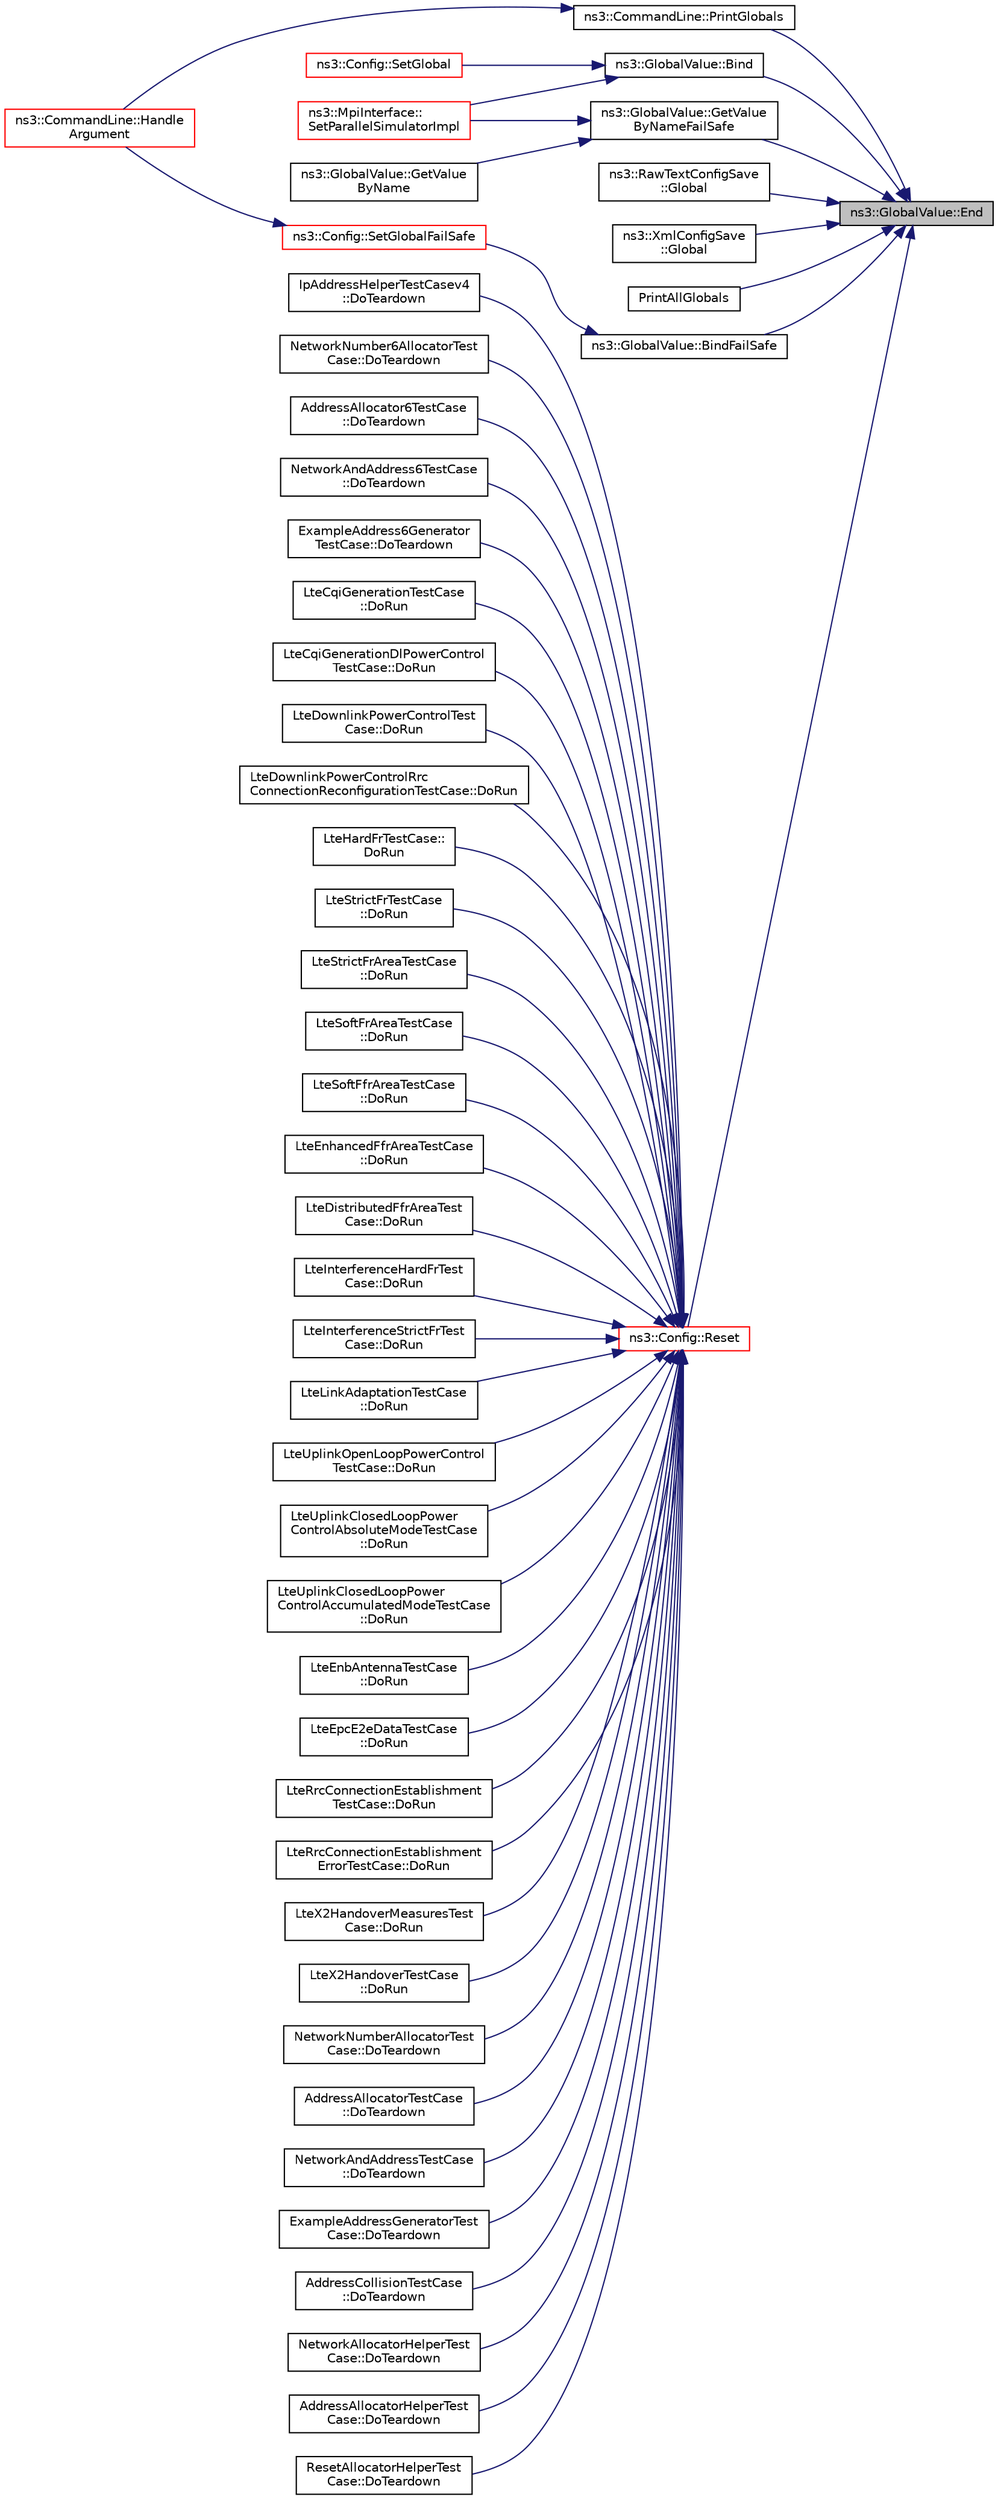 digraph "ns3::GlobalValue::End"
{
 // LATEX_PDF_SIZE
  edge [fontname="Helvetica",fontsize="10",labelfontname="Helvetica",labelfontsize="10"];
  node [fontname="Helvetica",fontsize="10",shape=record];
  rankdir="RL";
  Node1 [label="ns3::GlobalValue::End",height=0.2,width=0.4,color="black", fillcolor="grey75", style="filled", fontcolor="black",tooltip="The End iterator."];
  Node1 -> Node2 [dir="back",color="midnightblue",fontsize="10",style="solid",fontname="Helvetica"];
  Node2 [label="ns3::GlobalValue::Bind",height=0.2,width=0.4,color="black", fillcolor="white", style="filled",URL="$classns3_1_1_global_value.html#a4fe56773b98d1047cd50e974256fd14a",tooltip="Iterate over the set of GlobalValues until a matching name is found and then set its value with Globa..."];
  Node2 -> Node3 [dir="back",color="midnightblue",fontsize="10",style="solid",fontname="Helvetica"];
  Node3 [label="ns3::Config::SetGlobal",height=0.2,width=0.4,color="red", fillcolor="white", style="filled",URL="$group__config.html#ga0e12663a7bd119b65d0a219a578f2a3c",tooltip=" "];
  Node2 -> Node46 [dir="back",color="midnightblue",fontsize="10",style="solid",fontname="Helvetica"];
  Node46 [label="ns3::MpiInterface::\lSetParallelSimulatorImpl",height=0.2,width=0.4,color="red", fillcolor="white", style="filled",URL="$classns3_1_1_mpi_interface.html#a751169b7d85e12b5be41e2f5981cc705",tooltip="Common enable logic."];
  Node1 -> Node48 [dir="back",color="midnightblue",fontsize="10",style="solid",fontname="Helvetica"];
  Node48 [label="ns3::GlobalValue::BindFailSafe",height=0.2,width=0.4,color="black", fillcolor="white", style="filled",URL="$classns3_1_1_global_value.html#acda63956e7f662d674b8e3be79783e64",tooltip="Iterate over the set of GlobalValues until a matching name is found and then set its value with Globa..."];
  Node48 -> Node49 [dir="back",color="midnightblue",fontsize="10",style="solid",fontname="Helvetica"];
  Node49 [label="ns3::Config::SetGlobalFailSafe",height=0.2,width=0.4,color="red", fillcolor="white", style="filled",URL="$group__config.html#gaccae07399fb761a399558a0a03c52dec",tooltip=" "];
  Node49 -> Node50 [dir="back",color="midnightblue",fontsize="10",style="solid",fontname="Helvetica"];
  Node50 [label="ns3::CommandLine::Handle\lArgument",height=0.2,width=0.4,color="red", fillcolor="white", style="filled",URL="$classns3_1_1_command_line.html#a2aeab054737fb033c45daef519a7c118",tooltip="Match name against the program or general arguments, and dispatch to the appropriate handler."];
  Node1 -> Node55 [dir="back",color="midnightblue",fontsize="10",style="solid",fontname="Helvetica"];
  Node55 [label="ns3::GlobalValue::GetValue\lByNameFailSafe",height=0.2,width=0.4,color="black", fillcolor="white", style="filled",URL="$classns3_1_1_global_value.html#a5ca71172f85db4c2f8c4357e637bb758",tooltip="Finds the GlobalValue with the given name and returns its value."];
  Node55 -> Node56 [dir="back",color="midnightblue",fontsize="10",style="solid",fontname="Helvetica"];
  Node56 [label="ns3::GlobalValue::GetValue\lByName",height=0.2,width=0.4,color="black", fillcolor="white", style="filled",URL="$classns3_1_1_global_value.html#ac9c1b564b0b06dc07765194c9bc4bd29",tooltip="Finds the GlobalValue with the given name and returns its value."];
  Node55 -> Node46 [dir="back",color="midnightblue",fontsize="10",style="solid",fontname="Helvetica"];
  Node1 -> Node57 [dir="back",color="midnightblue",fontsize="10",style="solid",fontname="Helvetica"];
  Node57 [label="ns3::RawTextConfigSave\l::Global",height=0.2,width=0.4,color="black", fillcolor="white", style="filled",URL="$classns3_1_1_raw_text_config_save.html#aedac65aa213d155d05ef03aa039bcda3",tooltip="Load or save the global values."];
  Node1 -> Node58 [dir="back",color="midnightblue",fontsize="10",style="solid",fontname="Helvetica"];
  Node58 [label="ns3::XmlConfigSave\l::Global",height=0.2,width=0.4,color="black", fillcolor="white", style="filled",URL="$classns3_1_1_xml_config_save.html#a4cd0df25f4499814bce7a3041c155cc1",tooltip="Load or save the global values."];
  Node1 -> Node59 [dir="back",color="midnightblue",fontsize="10",style="solid",fontname="Helvetica"];
  Node59 [label="PrintAllGlobals",height=0.2,width=0.4,color="black", fillcolor="white", style="filled",URL="$print-introspected-doxygen_8cc.html#ae6cea407fbffda45207798b89adb866d",tooltip="Print the list of all global variables."];
  Node1 -> Node60 [dir="back",color="midnightblue",fontsize="10",style="solid",fontname="Helvetica"];
  Node60 [label="ns3::CommandLine::PrintGlobals",height=0.2,width=0.4,color="black", fillcolor="white", style="filled",URL="$classns3_1_1_command_line.html#a7f24205a491caca06b8d39a8cb3ff667",tooltip="Handler for --PrintGlobals: print all global variables and values."];
  Node60 -> Node50 [dir="back",color="midnightblue",fontsize="10",style="solid",fontname="Helvetica"];
  Node1 -> Node61 [dir="back",color="midnightblue",fontsize="10",style="solid",fontname="Helvetica"];
  Node61 [label="ns3::Config::Reset",height=0.2,width=0.4,color="red", fillcolor="white", style="filled",URL="$group__config.html#ga2c1b65724f42f8c72276d7e7ad6df6db",tooltip="Reset the initial value of every attribute as well as the value of every global to what they were bef..."];
  Node61 -> Node62 [dir="back",color="midnightblue",fontsize="10",style="solid",fontname="Helvetica"];
  Node62 [label="LteCqiGenerationTestCase\l::DoRun",height=0.2,width=0.4,color="black", fillcolor="white", style="filled",URL="$class_lte_cqi_generation_test_case.html#a263a0f3670c23e42ed3feb7d353bdd09",tooltip="Implementation to actually run this TestCase."];
  Node61 -> Node63 [dir="back",color="midnightblue",fontsize="10",style="solid",fontname="Helvetica"];
  Node63 [label="LteCqiGenerationDlPowerControl\lTestCase::DoRun",height=0.2,width=0.4,color="black", fillcolor="white", style="filled",URL="$class_lte_cqi_generation_dl_power_control_test_case.html#a8a6ba5e52123fc8ed0deb9014a8b0591",tooltip="Implementation to actually run this TestCase."];
  Node61 -> Node64 [dir="back",color="midnightblue",fontsize="10",style="solid",fontname="Helvetica"];
  Node64 [label="LteDownlinkPowerControlTest\lCase::DoRun",height=0.2,width=0.4,color="black", fillcolor="white", style="filled",URL="$class_lte_downlink_power_control_test_case.html#a2eb1e31f7313f51061d8aa950d3f4268",tooltip="Implementation to actually run this TestCase."];
  Node61 -> Node65 [dir="back",color="midnightblue",fontsize="10",style="solid",fontname="Helvetica"];
  Node65 [label="LteDownlinkPowerControlRrc\lConnectionReconfigurationTestCase::DoRun",height=0.2,width=0.4,color="black", fillcolor="white", style="filled",URL="$class_lte_downlink_power_control_rrc_connection_reconfiguration_test_case.html#a3f7be434747a85c448ade6fc4500d552",tooltip="Implementation to actually run this TestCase."];
  Node61 -> Node66 [dir="back",color="midnightblue",fontsize="10",style="solid",fontname="Helvetica"];
  Node66 [label="LteHardFrTestCase::\lDoRun",height=0.2,width=0.4,color="black", fillcolor="white", style="filled",URL="$class_lte_hard_fr_test_case.html#a7267927f1ffb7acff88742eb33ab2e3c",tooltip="Implementation to actually run this TestCase."];
  Node61 -> Node67 [dir="back",color="midnightblue",fontsize="10",style="solid",fontname="Helvetica"];
  Node67 [label="LteStrictFrTestCase\l::DoRun",height=0.2,width=0.4,color="black", fillcolor="white", style="filled",URL="$class_lte_strict_fr_test_case.html#afd223c9e5a1d3e14a244303963e21425",tooltip="Implementation to actually run this TestCase."];
  Node61 -> Node68 [dir="back",color="midnightblue",fontsize="10",style="solid",fontname="Helvetica"];
  Node68 [label="LteStrictFrAreaTestCase\l::DoRun",height=0.2,width=0.4,color="black", fillcolor="white", style="filled",URL="$class_lte_strict_fr_area_test_case.html#a61e945e04c3b10a50c2f484198199b49",tooltip="Implementation to actually run this TestCase."];
  Node61 -> Node69 [dir="back",color="midnightblue",fontsize="10",style="solid",fontname="Helvetica"];
  Node69 [label="LteSoftFrAreaTestCase\l::DoRun",height=0.2,width=0.4,color="black", fillcolor="white", style="filled",URL="$class_lte_soft_fr_area_test_case.html#ae0df301b6c0f1a80a0145746b15a109c",tooltip="Implementation to actually run this TestCase."];
  Node61 -> Node70 [dir="back",color="midnightblue",fontsize="10",style="solid",fontname="Helvetica"];
  Node70 [label="LteSoftFfrAreaTestCase\l::DoRun",height=0.2,width=0.4,color="black", fillcolor="white", style="filled",URL="$class_lte_soft_ffr_area_test_case.html#aaf88ccad780563fc6394cd97ec9328d4",tooltip="Implementation to actually run this TestCase."];
  Node61 -> Node71 [dir="back",color="midnightblue",fontsize="10",style="solid",fontname="Helvetica"];
  Node71 [label="LteEnhancedFfrAreaTestCase\l::DoRun",height=0.2,width=0.4,color="black", fillcolor="white", style="filled",URL="$class_lte_enhanced_ffr_area_test_case.html#aa242a1923952a50df92c3e291f1ca8a6",tooltip="Implementation to actually run this TestCase."];
  Node61 -> Node72 [dir="back",color="midnightblue",fontsize="10",style="solid",fontname="Helvetica"];
  Node72 [label="LteDistributedFfrAreaTest\lCase::DoRun",height=0.2,width=0.4,color="black", fillcolor="white", style="filled",URL="$class_lte_distributed_ffr_area_test_case.html#a1a386a39f2ddc3d22b17a134b775e2b7",tooltip="Implementation to actually run this TestCase."];
  Node61 -> Node73 [dir="back",color="midnightblue",fontsize="10",style="solid",fontname="Helvetica"];
  Node73 [label="LteInterferenceHardFrTest\lCase::DoRun",height=0.2,width=0.4,color="black", fillcolor="white", style="filled",URL="$class_lte_interference_hard_fr_test_case.html#a2967abd43e38abed8a9d85d51c59937b",tooltip="Implementation to actually run this TestCase."];
  Node61 -> Node74 [dir="back",color="midnightblue",fontsize="10",style="solid",fontname="Helvetica"];
  Node74 [label="LteInterferenceStrictFrTest\lCase::DoRun",height=0.2,width=0.4,color="black", fillcolor="white", style="filled",URL="$class_lte_interference_strict_fr_test_case.html#a8c8428c04ea0f4a892f289bb8423da52",tooltip="Implementation to actually run this TestCase."];
  Node61 -> Node75 [dir="back",color="midnightblue",fontsize="10",style="solid",fontname="Helvetica"];
  Node75 [label="LteLinkAdaptationTestCase\l::DoRun",height=0.2,width=0.4,color="black", fillcolor="white", style="filled",URL="$class_lte_link_adaptation_test_case.html#a2310163be7e860827f18fce7fd100649",tooltip="Implementation to actually run this TestCase."];
  Node61 -> Node76 [dir="back",color="midnightblue",fontsize="10",style="solid",fontname="Helvetica"];
  Node76 [label="LteUplinkOpenLoopPowerControl\lTestCase::DoRun",height=0.2,width=0.4,color="black", fillcolor="white", style="filled",URL="$class_lte_uplink_open_loop_power_control_test_case.html#a1cd67f8fd6b950e1a92142dec9e4af10",tooltip="Implementation to actually run this TestCase."];
  Node61 -> Node77 [dir="back",color="midnightblue",fontsize="10",style="solid",fontname="Helvetica"];
  Node77 [label="LteUplinkClosedLoopPower\lControlAbsoluteModeTestCase\l::DoRun",height=0.2,width=0.4,color="black", fillcolor="white", style="filled",URL="$class_lte_uplink_closed_loop_power_control_absolute_mode_test_case.html#a6a3e4107566655c5cbbf946c0e68c3d0",tooltip="Implementation to actually run this TestCase."];
  Node61 -> Node78 [dir="back",color="midnightblue",fontsize="10",style="solid",fontname="Helvetica"];
  Node78 [label="LteUplinkClosedLoopPower\lControlAccumulatedModeTestCase\l::DoRun",height=0.2,width=0.4,color="black", fillcolor="white", style="filled",URL="$class_lte_uplink_closed_loop_power_control_accumulated_mode_test_case.html#aefa91ec44dabd2bed1558fce70290da9",tooltip="Implementation to actually run this TestCase."];
  Node61 -> Node79 [dir="back",color="midnightblue",fontsize="10",style="solid",fontname="Helvetica"];
  Node79 [label="LteEnbAntennaTestCase\l::DoRun",height=0.2,width=0.4,color="black", fillcolor="white", style="filled",URL="$class_lte_enb_antenna_test_case.html#a6120b567186fa3218fdaa1712399079e",tooltip="Implementation to actually run this TestCase."];
  Node61 -> Node80 [dir="back",color="midnightblue",fontsize="10",style="solid",fontname="Helvetica"];
  Node80 [label="LteEpcE2eDataTestCase\l::DoRun",height=0.2,width=0.4,color="black", fillcolor="white", style="filled",URL="$class_lte_epc_e2e_data_test_case.html#a7b55bb639cd07d8b68365444a4cea639",tooltip="Implementation to actually run this TestCase."];
  Node61 -> Node81 [dir="back",color="midnightblue",fontsize="10",style="solid",fontname="Helvetica"];
  Node81 [label="LteRrcConnectionEstablishment\lTestCase::DoRun",height=0.2,width=0.4,color="black", fillcolor="white", style="filled",URL="$class_lte_rrc_connection_establishment_test_case.html#a2c32cab9b29852f42c4ad1e7b68068b2",tooltip="Implementation to actually run this TestCase."];
  Node61 -> Node82 [dir="back",color="midnightblue",fontsize="10",style="solid",fontname="Helvetica"];
  Node82 [label="LteRrcConnectionEstablishment\lErrorTestCase::DoRun",height=0.2,width=0.4,color="black", fillcolor="white", style="filled",URL="$class_lte_rrc_connection_establishment_error_test_case.html#adaffd410f878c9af5d8d4df0db31eeee",tooltip="Implementation to actually run this TestCase."];
  Node61 -> Node83 [dir="back",color="midnightblue",fontsize="10",style="solid",fontname="Helvetica"];
  Node83 [label="LteX2HandoverMeasuresTest\lCase::DoRun",height=0.2,width=0.4,color="black", fillcolor="white", style="filled",URL="$class_lte_x2_handover_measures_test_case.html#a6aefe1e71df347688687fb5d8dd54104",tooltip="Implementation to actually run this TestCase."];
  Node61 -> Node84 [dir="back",color="midnightblue",fontsize="10",style="solid",fontname="Helvetica"];
  Node84 [label="LteX2HandoverTestCase\l::DoRun",height=0.2,width=0.4,color="black", fillcolor="white", style="filled",URL="$class_lte_x2_handover_test_case.html#a5d77d6fbe61da649203846d4617b4716",tooltip="Implementation to actually run this TestCase."];
  Node61 -> Node85 [dir="back",color="midnightblue",fontsize="10",style="solid",fontname="Helvetica"];
  Node85 [label="NetworkNumberAllocatorTest\lCase::DoTeardown",height=0.2,width=0.4,color="black", fillcolor="white", style="filled",URL="$class_network_number_allocator_test_case.html#a078c6ba36a63f866b595b1491dbf1564",tooltip="Implementation to do any local setup required for this TestCase."];
  Node61 -> Node86 [dir="back",color="midnightblue",fontsize="10",style="solid",fontname="Helvetica"];
  Node86 [label="AddressAllocatorTestCase\l::DoTeardown",height=0.2,width=0.4,color="black", fillcolor="white", style="filled",URL="$class_address_allocator_test_case.html#a32e2fc8298c4b9f42c437833ee325588",tooltip="Implementation to do any local setup required for this TestCase."];
  Node61 -> Node87 [dir="back",color="midnightblue",fontsize="10",style="solid",fontname="Helvetica"];
  Node87 [label="NetworkAndAddressTestCase\l::DoTeardown",height=0.2,width=0.4,color="black", fillcolor="white", style="filled",URL="$class_network_and_address_test_case.html#a047d961acbef00d3553530de20724ab5",tooltip="Implementation to do any local setup required for this TestCase."];
  Node61 -> Node88 [dir="back",color="midnightblue",fontsize="10",style="solid",fontname="Helvetica"];
  Node88 [label="ExampleAddressGeneratorTest\lCase::DoTeardown",height=0.2,width=0.4,color="black", fillcolor="white", style="filled",URL="$class_example_address_generator_test_case.html#a995114c4ae4f8f0e65c8be207dec527a",tooltip="Implementation to do any local setup required for this TestCase."];
  Node61 -> Node89 [dir="back",color="midnightblue",fontsize="10",style="solid",fontname="Helvetica"];
  Node89 [label="AddressCollisionTestCase\l::DoTeardown",height=0.2,width=0.4,color="black", fillcolor="white", style="filled",URL="$class_address_collision_test_case.html#acc84db24a2d44fa909ed0c8b2e3a771c",tooltip="Implementation to do any local setup required for this TestCase."];
  Node61 -> Node90 [dir="back",color="midnightblue",fontsize="10",style="solid",fontname="Helvetica"];
  Node90 [label="NetworkAllocatorHelperTest\lCase::DoTeardown",height=0.2,width=0.4,color="black", fillcolor="white", style="filled",URL="$class_network_allocator_helper_test_case.html#ab22bf9f68723e01700d0ead52e40ca2e",tooltip="Implementation to do any local setup required for this TestCase."];
  Node61 -> Node91 [dir="back",color="midnightblue",fontsize="10",style="solid",fontname="Helvetica"];
  Node91 [label="AddressAllocatorHelperTest\lCase::DoTeardown",height=0.2,width=0.4,color="black", fillcolor="white", style="filled",URL="$class_address_allocator_helper_test_case.html#a4e97fb60346508f005c2c36d696cc999",tooltip="Implementation to do any local setup required for this TestCase."];
  Node61 -> Node92 [dir="back",color="midnightblue",fontsize="10",style="solid",fontname="Helvetica"];
  Node92 [label="ResetAllocatorHelperTest\lCase::DoTeardown",height=0.2,width=0.4,color="black", fillcolor="white", style="filled",URL="$class_reset_allocator_helper_test_case.html#ab079504ad193514f345db867c2425ce2",tooltip="Implementation to do any local setup required for this TestCase."];
  Node61 -> Node93 [dir="back",color="midnightblue",fontsize="10",style="solid",fontname="Helvetica"];
  Node93 [label="IpAddressHelperTestCasev4\l::DoTeardown",height=0.2,width=0.4,color="black", fillcolor="white", style="filled",URL="$class_ip_address_helper_test_casev4.html#a4b89af9154903e73a8363629eb52f91f",tooltip="Implementation to do any local setup required for this TestCase."];
  Node61 -> Node94 [dir="back",color="midnightblue",fontsize="10",style="solid",fontname="Helvetica"];
  Node94 [label="NetworkNumber6AllocatorTest\lCase::DoTeardown",height=0.2,width=0.4,color="black", fillcolor="white", style="filled",URL="$class_network_number6_allocator_test_case.html#a848d1104abd604a9a247291215423b5a",tooltip="Implementation to do any local setup required for this TestCase."];
  Node61 -> Node95 [dir="back",color="midnightblue",fontsize="10",style="solid",fontname="Helvetica"];
  Node95 [label="AddressAllocator6TestCase\l::DoTeardown",height=0.2,width=0.4,color="black", fillcolor="white", style="filled",URL="$class_address_allocator6_test_case.html#a793c68d6b71b136720a9449eb1be3356",tooltip="Implementation to do any local setup required for this TestCase."];
  Node61 -> Node96 [dir="back",color="midnightblue",fontsize="10",style="solid",fontname="Helvetica"];
  Node96 [label="NetworkAndAddress6TestCase\l::DoTeardown",height=0.2,width=0.4,color="black", fillcolor="white", style="filled",URL="$class_network_and_address6_test_case.html#af2753127f653141345a32a25950662ed",tooltip="Implementation to do any local setup required for this TestCase."];
  Node61 -> Node97 [dir="back",color="midnightblue",fontsize="10",style="solid",fontname="Helvetica"];
  Node97 [label="ExampleAddress6Generator\lTestCase::DoTeardown",height=0.2,width=0.4,color="black", fillcolor="white", style="filled",URL="$class_example_address6_generator_test_case.html#ad4365c4cc962ca136304cc912bce31a6",tooltip="Implementation to do any local setup required for this TestCase."];
}
